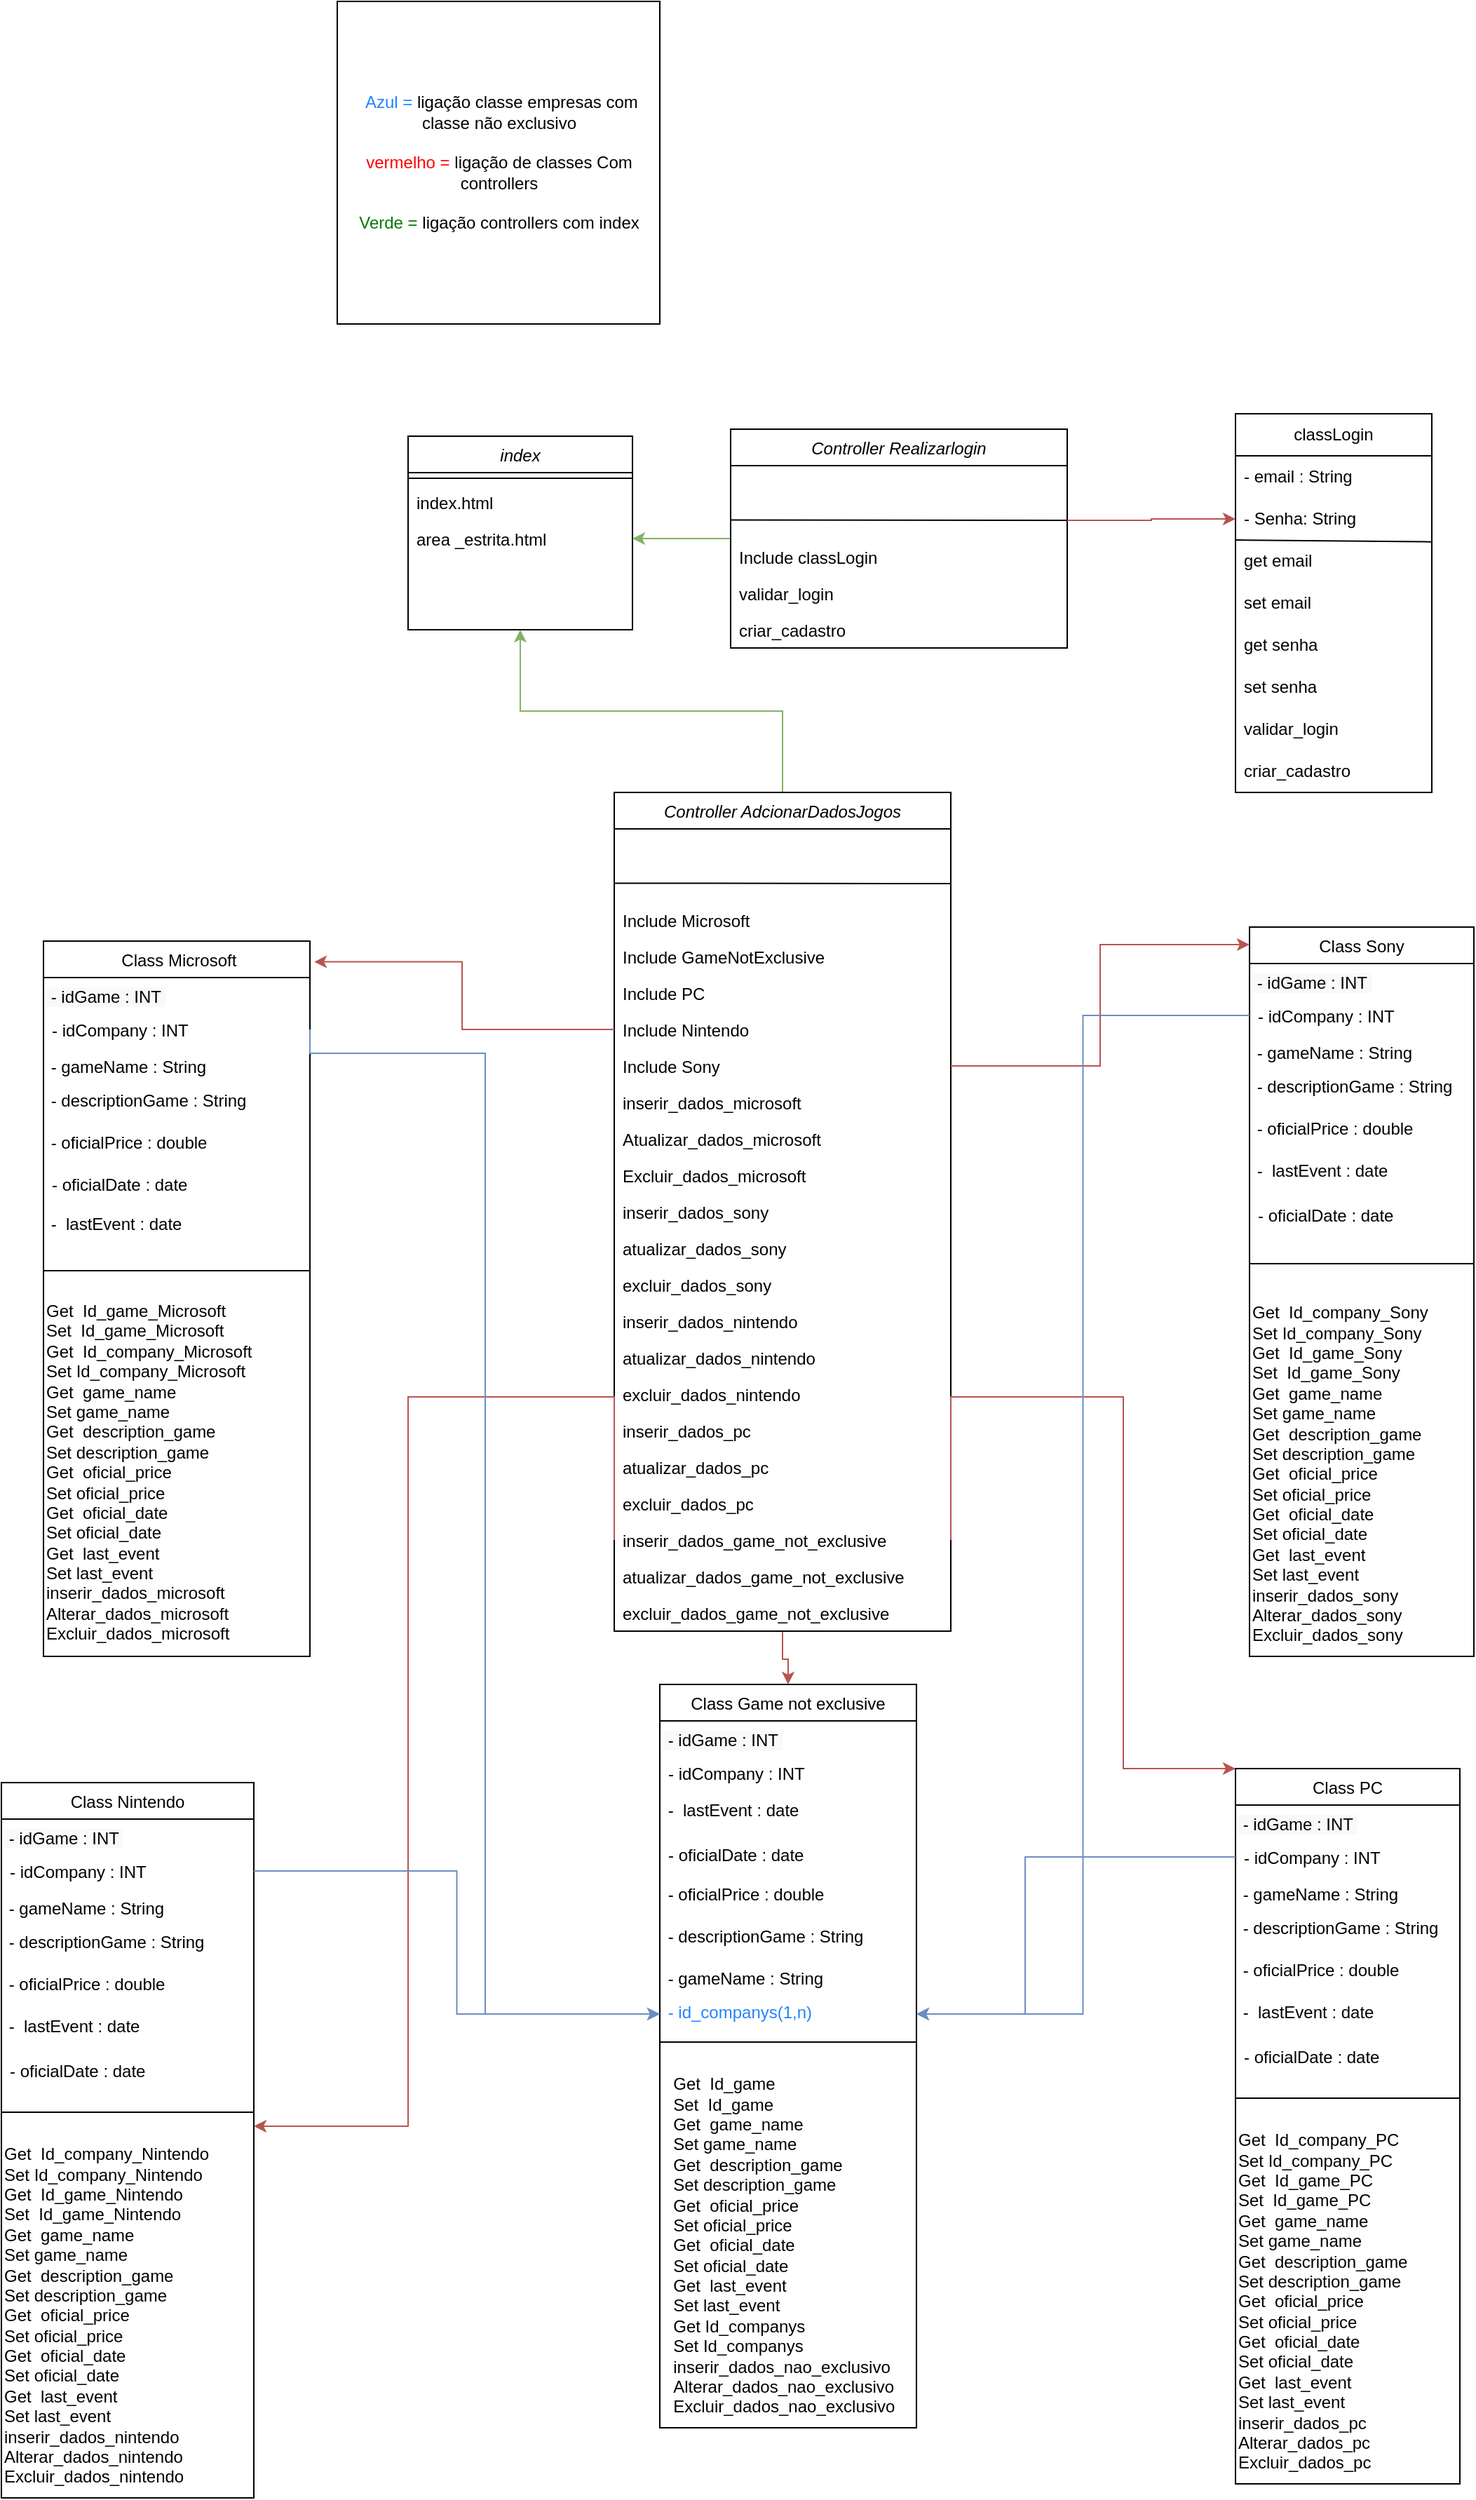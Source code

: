 <mxfile version="21.0.1" type="device"><diagram id="C5RBs43oDa-KdzZeNtuy" name="Page-1"><mxGraphModel dx="1434" dy="1966" grid="1" gridSize="10" guides="1" tooltips="1" connect="1" arrows="1" fold="1" page="1" pageScale="1" pageWidth="827" pageHeight="1169" math="0" shadow="0"><root><mxCell id="WIyWlLk6GJQsqaUBKTNV-0"/><mxCell id="WIyWlLk6GJQsqaUBKTNV-1" parent="WIyWlLk6GJQsqaUBKTNV-0"/><mxCell id="zkfFHV4jXpPFQw0GAbJ--0" value="index" style="swimlane;fontStyle=2;align=center;verticalAlign=top;childLayout=stackLayout;horizontal=1;startSize=26;horizontalStack=0;resizeParent=1;resizeLast=0;collapsible=1;marginBottom=0;rounded=0;shadow=0;strokeWidth=1;" parent="WIyWlLk6GJQsqaUBKTNV-1" vertex="1"><mxGeometry x="680" y="-800" width="160" height="138" as="geometry"><mxRectangle x="860" y="-858" width="160" height="26" as="alternateBounds"/></mxGeometry></mxCell><mxCell id="zkfFHV4jXpPFQw0GAbJ--4" value="" style="line;html=1;strokeWidth=1;align=left;verticalAlign=middle;spacingTop=-1;spacingLeft=3;spacingRight=3;rotatable=0;labelPosition=right;points=[];portConstraint=eastwest;" parent="zkfFHV4jXpPFQw0GAbJ--0" vertex="1"><mxGeometry y="26" width="160" height="8" as="geometry"/></mxCell><mxCell id="zkfFHV4jXpPFQw0GAbJ--5" value="index.html" style="text;align=left;verticalAlign=top;spacingLeft=4;spacingRight=4;overflow=hidden;rotatable=0;points=[[0,0.5],[1,0.5]];portConstraint=eastwest;" parent="zkfFHV4jXpPFQw0GAbJ--0" vertex="1"><mxGeometry y="34" width="160" height="26" as="geometry"/></mxCell><mxCell id="YyFuCEUgJkDw3uB3olMP-6" value="area _estrita.html" style="text;align=left;verticalAlign=top;spacingLeft=4;spacingRight=4;overflow=hidden;rotatable=0;points=[[0,0.5],[1,0.5]];portConstraint=eastwest;" parent="zkfFHV4jXpPFQw0GAbJ--0" vertex="1"><mxGeometry y="60" width="160" height="26" as="geometry"/></mxCell><mxCell id="zkfFHV4jXpPFQw0GAbJ--6" value=" Class Microsoft&#10;" style="swimlane;fontStyle=0;align=center;verticalAlign=top;childLayout=stackLayout;horizontal=1;startSize=26;horizontalStack=0;resizeParent=1;resizeLast=0;collapsible=1;marginBottom=0;rounded=0;shadow=0;strokeWidth=1;" parent="WIyWlLk6GJQsqaUBKTNV-1" vertex="1"><mxGeometry x="420" y="-440" width="190" height="510" as="geometry"><mxRectangle x="40" y="360" width="160" height="26" as="alternateBounds"/></mxGeometry></mxCell><mxCell id="mYd6lBIoJjma-zOiciX0-0" value="&lt;span style=&quot;background-color: rgb(248, 249, 250);&quot;&gt;&amp;nbsp;- idGame : INT&amp;nbsp;&lt;/span&gt;" style="text;whiteSpace=wrap;html=1;fontColor=#000000;" parent="zkfFHV4jXpPFQw0GAbJ--6" vertex="1"><mxGeometry y="26" width="190" height="24" as="geometry"/></mxCell><mxCell id="zkfFHV4jXpPFQw0GAbJ--7" value="- idCompany : INT" style="text;align=left;verticalAlign=top;spacingLeft=4;spacingRight=4;overflow=hidden;rotatable=0;points=[[0,0.5],[1,0.5]];portConstraint=eastwest;fontColor=#000000;" parent="zkfFHV4jXpPFQw0GAbJ--6" vertex="1"><mxGeometry y="50" width="190" height="26" as="geometry"/></mxCell><mxCell id="mYd6lBIoJjma-zOiciX0-1" value="&amp;nbsp;- gameName : String" style="text;whiteSpace=wrap;html=1;fontColor=#000000;" parent="zkfFHV4jXpPFQw0GAbJ--6" vertex="1"><mxGeometry y="76" width="190" height="24" as="geometry"/></mxCell><mxCell id="mYd6lBIoJjma-zOiciX0-2" value="&amp;nbsp;- descriptionGame : String" style="text;whiteSpace=wrap;html=1;fontColor=#000000;" parent="zkfFHV4jXpPFQw0GAbJ--6" vertex="1"><mxGeometry y="100" width="190" height="30" as="geometry"/></mxCell><mxCell id="mYd6lBIoJjma-zOiciX0-3" value="&amp;nbsp;- oficialPrice : double" style="text;whiteSpace=wrap;html=1;fontColor=#000000;" parent="zkfFHV4jXpPFQw0GAbJ--6" vertex="1"><mxGeometry y="130" width="190" height="30" as="geometry"/></mxCell><mxCell id="qZKDS2YTZpVm7oDBLpfX-6" value="- oficialDate : date" style="text;align=left;verticalAlign=top;spacingLeft=4;spacingRight=4;overflow=hidden;rotatable=0;points=[[0,0.5],[1,0.5]];portConstraint=eastwest;rounded=0;shadow=0;html=0;" parent="zkfFHV4jXpPFQw0GAbJ--6" vertex="1"><mxGeometry y="160" width="190" height="28" as="geometry"/></mxCell><mxCell id="qZKDS2YTZpVm7oDBLpfX-7" value="&amp;nbsp;-&amp;nbsp; lastEvent : date" style="text;whiteSpace=wrap;html=1;fontColor=#000000;" parent="zkfFHV4jXpPFQw0GAbJ--6" vertex="1"><mxGeometry y="188" width="190" height="32" as="geometry"/></mxCell><mxCell id="zkfFHV4jXpPFQw0GAbJ--9" value="&lt;br&gt;&lt;br&gt;" style="line;html=1;strokeWidth=1;align=left;verticalAlign=middle;spacingTop=-1;spacingLeft=3;spacingRight=3;rotatable=0;labelPosition=right;points=[];portConstraint=eastwest;" parent="zkfFHV4jXpPFQw0GAbJ--6" vertex="1"><mxGeometry y="220" width="190" height="30" as="geometry"/></mxCell><mxCell id="qZKDS2YTZpVm7oDBLpfX-44" value="Get&amp;nbsp; Id_game_Microsoft&amp;nbsp;&lt;br style=&quot;border-color: var(--border-color);&quot;&gt;Set&amp;nbsp; Id_game_Microsoft&lt;br&gt;Get&amp;nbsp; Id_company_Microsoft&amp;nbsp;&lt;br&gt;Set Id_company_Microsoft&lt;br&gt;Get&amp;nbsp; game_name&amp;nbsp;&lt;br&gt;Set game_name&lt;br&gt;Get&amp;nbsp; description_game&amp;nbsp;&lt;br&gt;Set description_game&lt;br&gt;Get&amp;nbsp; oficial_price&lt;br&gt;Set oficial_price&lt;br&gt;Get&amp;nbsp; oficial_date&lt;br&gt;Set oficial_date&lt;br&gt;Get&amp;nbsp; last_event&amp;nbsp;&lt;br&gt;Set last_event&amp;nbsp;&lt;br&gt;inserir_dados_microsoft&lt;br&gt;Alterar_dados_microsoft&amp;nbsp;&lt;br&gt;Excluir_dados_microsoft&amp;nbsp;&amp;nbsp;&lt;br&gt;&amp;nbsp;" style="text;whiteSpace=wrap;html=1;fontColor=#000000;" parent="zkfFHV4jXpPFQw0GAbJ--6" vertex="1"><mxGeometry y="250" width="190" height="260" as="geometry"/></mxCell><mxCell id="mYd6lBIoJjma-zOiciX0-5" value="Class Sony" style="swimlane;fontStyle=0;align=center;verticalAlign=top;childLayout=stackLayout;horizontal=1;startSize=26;horizontalStack=0;resizeParent=1;resizeLast=0;collapsible=1;marginBottom=0;rounded=0;shadow=0;strokeWidth=1;whiteSpace=wrap;" parent="WIyWlLk6GJQsqaUBKTNV-1" vertex="1"><mxGeometry x="1280" y="-450" width="160" height="520" as="geometry"><mxRectangle x="40" y="360" width="160" height="26" as="alternateBounds"/></mxGeometry></mxCell><mxCell id="YyFuCEUgJkDw3uB3olMP-69" value="&lt;span style=&quot;background-color: rgb(248, 249, 250);&quot;&gt;&amp;nbsp;- idGame : INT&amp;nbsp;&lt;/span&gt;" style="text;whiteSpace=wrap;html=1;fontColor=#000000;" parent="mYd6lBIoJjma-zOiciX0-5" vertex="1"><mxGeometry y="26" width="160" height="24" as="geometry"/></mxCell><mxCell id="YyFuCEUgJkDw3uB3olMP-70" value="- idCompany : INT" style="text;align=left;verticalAlign=top;spacingLeft=4;spacingRight=4;overflow=hidden;rotatable=0;points=[[0,0.5],[1,0.5]];portConstraint=eastwest;fontColor=#000000;" parent="mYd6lBIoJjma-zOiciX0-5" vertex="1"><mxGeometry y="50" width="160" height="26" as="geometry"/></mxCell><mxCell id="YyFuCEUgJkDw3uB3olMP-71" value="&amp;nbsp;- gameName : String" style="text;whiteSpace=wrap;html=1;fontColor=#000000;" parent="mYd6lBIoJjma-zOiciX0-5" vertex="1"><mxGeometry y="76" width="160" height="24" as="geometry"/></mxCell><mxCell id="YyFuCEUgJkDw3uB3olMP-72" value="&amp;nbsp;- descriptionGame : String" style="text;whiteSpace=wrap;html=1;fontColor=#000000;" parent="mYd6lBIoJjma-zOiciX0-5" vertex="1"><mxGeometry y="100" width="160" height="30" as="geometry"/></mxCell><mxCell id="YyFuCEUgJkDw3uB3olMP-73" value="&amp;nbsp;- oficialPrice : double" style="text;whiteSpace=wrap;html=1;fontColor=#000000;" parent="mYd6lBIoJjma-zOiciX0-5" vertex="1"><mxGeometry y="130" width="160" height="30" as="geometry"/></mxCell><mxCell id="YyFuCEUgJkDw3uB3olMP-75" value="&amp;nbsp;-&amp;nbsp; lastEvent : date" style="text;whiteSpace=wrap;html=1;fontColor=#000000;" parent="mYd6lBIoJjma-zOiciX0-5" vertex="1"><mxGeometry y="160" width="160" height="32" as="geometry"/></mxCell><mxCell id="YyFuCEUgJkDw3uB3olMP-74" value="- oficialDate : date" style="text;align=left;verticalAlign=top;spacingLeft=4;spacingRight=4;overflow=hidden;rotatable=0;points=[[0,0.5],[1,0.5]];portConstraint=eastwest;rounded=0;shadow=0;html=0;" parent="mYd6lBIoJjma-zOiciX0-5" vertex="1"><mxGeometry y="192" width="160" height="28" as="geometry"/></mxCell><mxCell id="mYd6lBIoJjma-zOiciX0-13" value="" style="line;html=1;strokeWidth=1;align=left;verticalAlign=middle;spacingTop=-1;spacingLeft=3;spacingRight=3;rotatable=0;labelPosition=right;points=[];portConstraint=eastwest;" parent="mYd6lBIoJjma-zOiciX0-5" vertex="1"><mxGeometry y="220" width="160" height="40" as="geometry"/></mxCell><mxCell id="qZKDS2YTZpVm7oDBLpfX-45" value="&lt;span style=&quot;color: rgb(0, 0, 0);&quot;&gt;Get&amp;nbsp; Id_company_Sony&amp;nbsp;&lt;/span&gt;&lt;br style=&quot;color: rgb(0, 0, 0);&quot;&gt;&lt;span style=&quot;color: rgb(0, 0, 0);&quot;&gt;Set Id_company_Sony&lt;/span&gt;&lt;br style=&quot;color: rgb(0, 0, 0);&quot;&gt;&lt;span style=&quot;color: rgb(0, 0, 0);&quot;&gt;Get&amp;nbsp; Id_game_Sony&amp;nbsp;&lt;/span&gt;&lt;br style=&quot;color: rgb(0, 0, 0);&quot;&gt;&lt;span style=&quot;color: rgb(0, 0, 0);&quot;&gt;Set&amp;nbsp; Id_game_Sony&lt;/span&gt;&lt;br style=&quot;color: rgb(0, 0, 0);&quot;&gt;&lt;span style=&quot;color: rgb(0, 0, 0);&quot;&gt;Get&amp;nbsp; game_name&amp;nbsp;&lt;/span&gt;&lt;br style=&quot;color: rgb(0, 0, 0);&quot;&gt;&lt;span style=&quot;color: rgb(0, 0, 0);&quot;&gt;Set game_name&lt;/span&gt;&lt;br style=&quot;color: rgb(0, 0, 0);&quot;&gt;&lt;span style=&quot;color: rgb(0, 0, 0);&quot;&gt;Get&amp;nbsp; description_game&amp;nbsp;&lt;/span&gt;&lt;br style=&quot;color: rgb(0, 0, 0);&quot;&gt;&lt;span style=&quot;color: rgb(0, 0, 0);&quot;&gt;Set description_game&lt;/span&gt;&lt;br style=&quot;color: rgb(0, 0, 0);&quot;&gt;&lt;span style=&quot;color: rgb(0, 0, 0);&quot;&gt;Get&amp;nbsp; oficial_price&lt;/span&gt;&lt;br style=&quot;color: rgb(0, 0, 0);&quot;&gt;&lt;span style=&quot;color: rgb(0, 0, 0);&quot;&gt;Set oficial_price&lt;/span&gt;&lt;br style=&quot;color: rgb(0, 0, 0);&quot;&gt;&lt;span style=&quot;color: rgb(0, 0, 0);&quot;&gt;Get&amp;nbsp; oficial_date&lt;/span&gt;&lt;br style=&quot;color: rgb(0, 0, 0);&quot;&gt;&lt;span style=&quot;color: rgb(0, 0, 0);&quot;&gt;Set oficial_date&lt;/span&gt;&lt;br style=&quot;color: rgb(0, 0, 0);&quot;&gt;&lt;span style=&quot;color: rgb(0, 0, 0);&quot;&gt;Get&amp;nbsp; last_event&amp;nbsp;&lt;/span&gt;&lt;br style=&quot;color: rgb(0, 0, 0);&quot;&gt;&lt;span style=&quot;color: rgb(0, 0, 0);&quot;&gt;Set last_event&amp;nbsp;&lt;/span&gt;&amp;nbsp;&lt;br&gt;&lt;span style=&quot;color: rgb(0, 0, 0);&quot;&gt;inserir_dados_sony&lt;br&gt;&lt;/span&gt;&lt;font color=&quot;#000000&quot;&gt;Alterar_dados_sony&lt;br style=&quot;border-color: var(--border-color);&quot;&gt;&lt;/font&gt;&lt;span style=&quot;color: rgb(0, 0, 0);&quot;&gt;Excluir_dados_sony&amp;nbsp;&amp;nbsp;&lt;/span&gt;&lt;span style=&quot;color: rgb(0, 0, 0);&quot;&gt;&lt;br&gt;&lt;/span&gt;" style="text;html=1;align=left;verticalAlign=middle;resizable=0;points=[];autosize=1;strokeColor=none;fillColor=none;fontSize=12;fontColor=#007800;" parent="mYd6lBIoJjma-zOiciX0-5" vertex="1"><mxGeometry y="260" width="160" height="260" as="geometry"/></mxCell><mxCell id="mYd6lBIoJjma-zOiciX0-14" value="Class PC&#10;" style="swimlane;fontStyle=0;align=center;verticalAlign=top;childLayout=stackLayout;horizontal=1;startSize=26;horizontalStack=0;resizeParent=1;resizeLast=0;collapsible=1;marginBottom=0;rounded=0;shadow=0;strokeWidth=1;" parent="WIyWlLk6GJQsqaUBKTNV-1" vertex="1"><mxGeometry x="1270" y="150" width="160" height="510" as="geometry"><mxRectangle x="40" y="360" width="160" height="26" as="alternateBounds"/></mxGeometry></mxCell><mxCell id="Riz4VqSWYyMeKuzfUu8n-0" value="&lt;span style=&quot;background-color: rgb(248, 249, 250);&quot;&gt;&amp;nbsp;- idGame : INT&amp;nbsp;&lt;/span&gt;" style="text;whiteSpace=wrap;html=1;fontColor=#000000;" parent="mYd6lBIoJjma-zOiciX0-14" vertex="1"><mxGeometry y="26" width="160" height="24" as="geometry"/></mxCell><mxCell id="Riz4VqSWYyMeKuzfUu8n-1" value="- idCompany : INT" style="text;align=left;verticalAlign=top;spacingLeft=4;spacingRight=4;overflow=hidden;rotatable=0;points=[[0,0.5],[1,0.5]];portConstraint=eastwest;fontColor=#000000;" parent="mYd6lBIoJjma-zOiciX0-14" vertex="1"><mxGeometry y="50" width="160" height="26" as="geometry"/></mxCell><mxCell id="Riz4VqSWYyMeKuzfUu8n-2" value="&amp;nbsp;- gameName : String" style="text;whiteSpace=wrap;html=1;fontColor=#000000;" parent="mYd6lBIoJjma-zOiciX0-14" vertex="1"><mxGeometry y="76" width="160" height="24" as="geometry"/></mxCell><mxCell id="Riz4VqSWYyMeKuzfUu8n-3" value="&amp;nbsp;- descriptionGame : String" style="text;whiteSpace=wrap;html=1;fontColor=#000000;" parent="mYd6lBIoJjma-zOiciX0-14" vertex="1"><mxGeometry y="100" width="160" height="30" as="geometry"/></mxCell><mxCell id="Riz4VqSWYyMeKuzfUu8n-4" value="&amp;nbsp;- oficialPrice : double" style="text;whiteSpace=wrap;html=1;fontColor=#000000;" parent="mYd6lBIoJjma-zOiciX0-14" vertex="1"><mxGeometry y="130" width="160" height="30" as="geometry"/></mxCell><mxCell id="Riz4VqSWYyMeKuzfUu8n-6" value="&amp;nbsp;-&amp;nbsp; lastEvent : date" style="text;whiteSpace=wrap;html=1;fontColor=#000000;" parent="mYd6lBIoJjma-zOiciX0-14" vertex="1"><mxGeometry y="160" width="160" height="32" as="geometry"/></mxCell><mxCell id="Riz4VqSWYyMeKuzfUu8n-5" value="- oficialDate : date" style="text;align=left;verticalAlign=top;spacingLeft=4;spacingRight=4;overflow=hidden;rotatable=0;points=[[0,0.5],[1,0.5]];portConstraint=eastwest;rounded=0;shadow=0;html=0;" parent="mYd6lBIoJjma-zOiciX0-14" vertex="1"><mxGeometry y="192" width="160" height="28" as="geometry"/></mxCell><mxCell id="mYd6lBIoJjma-zOiciX0-22" value="" style="line;html=1;strokeWidth=1;align=left;verticalAlign=middle;spacingTop=-1;spacingLeft=3;spacingRight=3;rotatable=0;labelPosition=right;points=[];portConstraint=eastwest;" parent="mYd6lBIoJjma-zOiciX0-14" vertex="1"><mxGeometry y="220" width="160" height="30" as="geometry"/></mxCell><mxCell id="qZKDS2YTZpVm7oDBLpfX-49" value="&lt;span style=&quot;color: rgb(0, 0, 0);&quot;&gt;Get&amp;nbsp; Id_company_PC&amp;nbsp;&lt;/span&gt;&lt;br style=&quot;color: rgb(0, 0, 0);&quot;&gt;&lt;span style=&quot;color: rgb(0, 0, 0);&quot;&gt;Set Id_company_PC&lt;/span&gt;&lt;br style=&quot;color: rgb(0, 0, 0);&quot;&gt;&lt;span style=&quot;color: rgb(0, 0, 0);&quot;&gt;Get&amp;nbsp; Id_game_PC&amp;nbsp;&lt;/span&gt;&lt;br style=&quot;color: rgb(0, 0, 0);&quot;&gt;&lt;span style=&quot;color: rgb(0, 0, 0);&quot;&gt;Set&amp;nbsp; Id_game_PC&lt;/span&gt;&lt;br style=&quot;color: rgb(0, 0, 0);&quot;&gt;&lt;span style=&quot;color: rgb(0, 0, 0);&quot;&gt;Get&amp;nbsp; game_name&amp;nbsp;&lt;/span&gt;&lt;br style=&quot;color: rgb(0, 0, 0);&quot;&gt;&lt;span style=&quot;color: rgb(0, 0, 0);&quot;&gt;Set game_name&lt;/span&gt;&lt;br style=&quot;color: rgb(0, 0, 0);&quot;&gt;&lt;span style=&quot;color: rgb(0, 0, 0);&quot;&gt;Get&amp;nbsp; description_game&amp;nbsp;&lt;/span&gt;&lt;br style=&quot;color: rgb(0, 0, 0);&quot;&gt;&lt;span style=&quot;color: rgb(0, 0, 0);&quot;&gt;Set description_game&lt;/span&gt;&lt;br style=&quot;color: rgb(0, 0, 0);&quot;&gt;&lt;span style=&quot;color: rgb(0, 0, 0);&quot;&gt;Get&amp;nbsp; oficial_price&lt;/span&gt;&lt;br style=&quot;color: rgb(0, 0, 0);&quot;&gt;&lt;span style=&quot;color: rgb(0, 0, 0);&quot;&gt;Set oficial_price&lt;/span&gt;&lt;br style=&quot;color: rgb(0, 0, 0);&quot;&gt;&lt;span style=&quot;color: rgb(0, 0, 0);&quot;&gt;Get&amp;nbsp; oficial_date&lt;/span&gt;&lt;br style=&quot;color: rgb(0, 0, 0);&quot;&gt;&lt;span style=&quot;color: rgb(0, 0, 0);&quot;&gt;Set oficial_date&lt;/span&gt;&lt;br style=&quot;color: rgb(0, 0, 0);&quot;&gt;&lt;span style=&quot;color: rgb(0, 0, 0);&quot;&gt;Get&amp;nbsp; last_event&amp;nbsp;&lt;/span&gt;&lt;br style=&quot;color: rgb(0, 0, 0);&quot;&gt;&lt;span style=&quot;color: rgb(0, 0, 0);&quot;&gt;Set last_event&amp;nbsp;&lt;/span&gt;&amp;nbsp;&lt;br&gt;&lt;font color=&quot;#000000&quot;&gt;inserir_dados_pc&lt;/font&gt;&lt;br&gt;&lt;span style=&quot;color: rgb(0, 0, 0);&quot;&gt;Alterar_dados_pc&lt;/span&gt;&lt;br style=&quot;border-color: var(--border-color); color: rgb(0, 0, 0);&quot;&gt;&lt;span style=&quot;color: rgb(0, 0, 0);&quot;&gt;Excluir_dados_pc&amp;nbsp;&amp;nbsp;&lt;/span&gt;&lt;span style=&quot;color: rgb(0, 0, 0);&quot;&gt;&lt;br&gt;&lt;/span&gt;" style="text;html=1;align=left;verticalAlign=middle;resizable=0;points=[];autosize=1;strokeColor=none;fillColor=none;fontSize=12;fontColor=#007800;" parent="mYd6lBIoJjma-zOiciX0-14" vertex="1"><mxGeometry y="250" width="160" height="260" as="geometry"/></mxCell><mxCell id="qZKDS2YTZpVm7oDBLpfX-10" value="Class Game not exclusive" style="swimlane;fontStyle=0;align=center;verticalAlign=top;childLayout=stackLayout;horizontal=1;startSize=26;horizontalStack=0;resizeParent=1;resizeLast=0;collapsible=1;marginBottom=0;rounded=0;shadow=0;strokeWidth=1;" parent="WIyWlLk6GJQsqaUBKTNV-1" vertex="1"><mxGeometry x="859.5" y="90" width="183" height="530" as="geometry"><mxRectangle x="730" y="-80" width="160" height="26" as="alternateBounds"/></mxGeometry></mxCell><mxCell id="Riz4VqSWYyMeKuzfUu8n-14" value="&lt;span style=&quot;background-color: rgb(248, 249, 250);&quot;&gt;&amp;nbsp;- idGame : INT&amp;nbsp;&lt;/span&gt;" style="text;whiteSpace=wrap;html=1;fontColor=#000000;" parent="qZKDS2YTZpVm7oDBLpfX-10" vertex="1"><mxGeometry y="26" width="183" height="24" as="geometry"/></mxCell><mxCell id="Riz4VqSWYyMeKuzfUu8n-15" value="- idCompany : INT" style="text;align=left;verticalAlign=top;spacingLeft=4;spacingRight=4;overflow=hidden;rotatable=0;points=[[0,0.5],[1,0.5]];portConstraint=eastwest;fontColor=#000000;" parent="qZKDS2YTZpVm7oDBLpfX-10" vertex="1"><mxGeometry y="50" width="183" height="26" as="geometry"/></mxCell><mxCell id="Riz4VqSWYyMeKuzfUu8n-20" value="&amp;nbsp;-&amp;nbsp; lastEvent : date" style="text;whiteSpace=wrap;html=1;fontColor=#000000;" parent="qZKDS2YTZpVm7oDBLpfX-10" vertex="1"><mxGeometry y="76" width="183" height="32" as="geometry"/></mxCell><mxCell id="Riz4VqSWYyMeKuzfUu8n-19" value="- oficialDate : date" style="text;align=left;verticalAlign=top;spacingLeft=4;spacingRight=4;overflow=hidden;rotatable=0;points=[[0,0.5],[1,0.5]];portConstraint=eastwest;rounded=0;shadow=0;html=0;" parent="qZKDS2YTZpVm7oDBLpfX-10" vertex="1"><mxGeometry y="108" width="183" height="28" as="geometry"/></mxCell><mxCell id="Riz4VqSWYyMeKuzfUu8n-18" value="&amp;nbsp;- oficialPrice : double" style="text;whiteSpace=wrap;html=1;fontColor=#000000;" parent="qZKDS2YTZpVm7oDBLpfX-10" vertex="1"><mxGeometry y="136" width="183" height="30" as="geometry"/></mxCell><mxCell id="Riz4VqSWYyMeKuzfUu8n-17" value="&amp;nbsp;- descriptionGame : String" style="text;whiteSpace=wrap;html=1;fontColor=#000000;" parent="qZKDS2YTZpVm7oDBLpfX-10" vertex="1"><mxGeometry y="166" width="183" height="30" as="geometry"/></mxCell><mxCell id="Riz4VqSWYyMeKuzfUu8n-16" value="&amp;nbsp;- gameName : String" style="text;whiteSpace=wrap;html=1;fontColor=#000000;" parent="qZKDS2YTZpVm7oDBLpfX-10" vertex="1"><mxGeometry y="196" width="183" height="24" as="geometry"/></mxCell><mxCell id="qZKDS2YTZpVm7oDBLpfX-40" value="&lt;font color=&quot;#2483ff&quot;&gt;&amp;nbsp;- id_companys(1,n)&lt;/font&gt;" style="text;whiteSpace=wrap;html=1;fontColor=#000000;" parent="qZKDS2YTZpVm7oDBLpfX-10" vertex="1"><mxGeometry y="220" width="183" height="20" as="geometry"/></mxCell><mxCell id="qZKDS2YTZpVm7oDBLpfX-18" value="" style="line;html=1;strokeWidth=1;align=left;verticalAlign=middle;spacingTop=-1;spacingLeft=3;spacingRight=3;rotatable=0;labelPosition=right;points=[];portConstraint=eastwest;" parent="qZKDS2YTZpVm7oDBLpfX-10" vertex="1"><mxGeometry y="240" width="183" height="30" as="geometry"/></mxCell><mxCell id="qZKDS2YTZpVm7oDBLpfX-50" value="&lt;div style=&quot;text-align: left;&quot;&gt;&lt;span style=&quot;color: rgb(0, 0, 0); background-color: initial;&quot;&gt;Get&amp;nbsp; Id_game&amp;nbsp;&lt;/span&gt;&lt;/div&gt;&lt;span style=&quot;color: rgb(0, 0, 0);&quot;&gt;&lt;div style=&quot;text-align: left;&quot;&gt;&lt;span style=&quot;background-color: initial;&quot;&gt;Set&amp;nbsp; Id_game&lt;/span&gt;&lt;/div&gt;&lt;/span&gt;&lt;div style=&quot;text-align: left;&quot;&gt;&lt;span style=&quot;color: rgb(0, 0, 0); background-color: initial;&quot;&gt;Get&amp;nbsp; game_name&amp;nbsp;&lt;/span&gt;&lt;/div&gt;&lt;span style=&quot;color: rgb(0, 0, 0);&quot;&gt;&lt;div style=&quot;text-align: left;&quot;&gt;&lt;span style=&quot;background-color: initial;&quot;&gt;Set game_name&lt;/span&gt;&lt;/div&gt;&lt;/span&gt;&lt;span style=&quot;color: rgb(0, 0, 0);&quot;&gt;&lt;div style=&quot;text-align: left;&quot;&gt;&lt;span style=&quot;background-color: initial;&quot;&gt;Get&amp;nbsp; description_game&amp;nbsp;&lt;/span&gt;&lt;/div&gt;&lt;/span&gt;&lt;span style=&quot;color: rgb(0, 0, 0);&quot;&gt;&lt;div style=&quot;text-align: left;&quot;&gt;&lt;span style=&quot;background-color: initial;&quot;&gt;Set description_game&lt;/span&gt;&lt;/div&gt;&lt;/span&gt;&lt;span style=&quot;color: rgb(0, 0, 0);&quot;&gt;&lt;div style=&quot;text-align: left;&quot;&gt;&lt;span style=&quot;background-color: initial;&quot;&gt;Get&amp;nbsp; oficial_price&lt;/span&gt;&lt;/div&gt;&lt;/span&gt;&lt;span style=&quot;color: rgb(0, 0, 0);&quot;&gt;&lt;div style=&quot;text-align: left;&quot;&gt;&lt;span style=&quot;background-color: initial;&quot;&gt;Set oficial_price&lt;/span&gt;&lt;/div&gt;&lt;/span&gt;&lt;span style=&quot;color: rgb(0, 0, 0);&quot;&gt;&lt;div style=&quot;text-align: left;&quot;&gt;&lt;span style=&quot;background-color: initial;&quot;&gt;Get&amp;nbsp; oficial_date&lt;/span&gt;&lt;/div&gt;&lt;/span&gt;&lt;span style=&quot;color: rgb(0, 0, 0);&quot;&gt;&lt;div style=&quot;text-align: left;&quot;&gt;&lt;span style=&quot;background-color: initial;&quot;&gt;Set oficial_date&lt;/span&gt;&lt;/div&gt;&lt;/span&gt;&lt;span style=&quot;color: rgb(0, 0, 0);&quot;&gt;&lt;div style=&quot;text-align: left;&quot;&gt;&lt;span style=&quot;background-color: initial;&quot;&gt;Get&amp;nbsp; last_event&amp;nbsp;&lt;/span&gt;&lt;/div&gt;&lt;/span&gt;&lt;span style=&quot;color: rgb(0, 0, 0);&quot;&gt;&lt;div style=&quot;text-align: left;&quot;&gt;&lt;span style=&quot;background-color: initial;&quot;&gt;Set last_event&amp;nbsp;&lt;/span&gt;&lt;span style=&quot;background-color: initial;&quot;&gt;&amp;nbsp;&lt;/span&gt;&lt;/div&gt;&lt;/span&gt;&lt;span style=&quot;color: rgb(0, 0, 0);&quot;&gt;&lt;div style=&quot;text-align: left;&quot;&gt;&lt;span style=&quot;background-color: initial;&quot;&gt;Get Id_companys&lt;/span&gt;&lt;/div&gt;&lt;/span&gt;&lt;span style=&quot;color: rgb(0, 0, 0);&quot;&gt;&lt;div style=&quot;text-align: left;&quot;&gt;&lt;span style=&quot;background-color: initial;&quot;&gt;Set Id_companys&lt;/span&gt;&lt;/div&gt;&lt;div style=&quot;text-align: left;&quot;&gt;&lt;span style=&quot;background-color: initial;&quot;&gt;inserir_dados_nao_exclusivo&lt;/span&gt;&lt;/div&gt;&lt;div style=&quot;text-align: left;&quot;&gt;Alterar_dados_nao_exclusivo&lt;br style=&quot;border-color: var(--border-color);&quot;&gt;&lt;span style=&quot;&quot;&gt;Excluir_dados_nao_exclusivo&amp;nbsp;&amp;nbsp;&lt;/span&gt;&lt;span style=&quot;background-color: initial;&quot;&gt;&lt;br&gt;&lt;/span&gt;&lt;/div&gt;&lt;/span&gt;" style="text;html=1;align=center;verticalAlign=middle;resizable=0;points=[];autosize=1;strokeColor=none;fillColor=none;fontSize=12;fontColor=#007800;" parent="qZKDS2YTZpVm7oDBLpfX-10" vertex="1"><mxGeometry y="270" width="183" height="260" as="geometry"/></mxCell><mxCell id="qZKDS2YTZpVm7oDBLpfX-23" value="Class Nintendo" style="swimlane;fontStyle=0;align=center;verticalAlign=top;childLayout=stackLayout;horizontal=1;startSize=26;horizontalStack=0;resizeParent=1;resizeLast=0;collapsible=1;marginBottom=0;rounded=0;shadow=0;strokeWidth=1;" parent="WIyWlLk6GJQsqaUBKTNV-1" vertex="1"><mxGeometry x="390" y="160" width="180" height="510" as="geometry"><mxRectangle x="40" y="360" width="160" height="26" as="alternateBounds"/></mxGeometry></mxCell><mxCell id="Riz4VqSWYyMeKuzfUu8n-7" value="&lt;span style=&quot;background-color: rgb(248, 249, 250);&quot;&gt;&amp;nbsp;- idGame : INT&amp;nbsp;&lt;/span&gt;" style="text;whiteSpace=wrap;html=1;fontColor=#000000;" parent="qZKDS2YTZpVm7oDBLpfX-23" vertex="1"><mxGeometry y="26" width="180" height="24" as="geometry"/></mxCell><mxCell id="Riz4VqSWYyMeKuzfUu8n-8" value="- idCompany : INT" style="text;align=left;verticalAlign=top;spacingLeft=4;spacingRight=4;overflow=hidden;rotatable=0;points=[[0,0.5],[1,0.5]];portConstraint=eastwest;fontColor=#000000;" parent="qZKDS2YTZpVm7oDBLpfX-23" vertex="1"><mxGeometry y="50" width="180" height="26" as="geometry"/></mxCell><mxCell id="Riz4VqSWYyMeKuzfUu8n-9" value="&amp;nbsp;- gameName : String" style="text;whiteSpace=wrap;html=1;fontColor=#000000;" parent="qZKDS2YTZpVm7oDBLpfX-23" vertex="1"><mxGeometry y="76" width="180" height="24" as="geometry"/></mxCell><mxCell id="Riz4VqSWYyMeKuzfUu8n-10" value="&amp;nbsp;- descriptionGame : String" style="text;whiteSpace=wrap;html=1;fontColor=#000000;" parent="qZKDS2YTZpVm7oDBLpfX-23" vertex="1"><mxGeometry y="100" width="180" height="30" as="geometry"/></mxCell><mxCell id="Riz4VqSWYyMeKuzfUu8n-11" value="&amp;nbsp;- oficialPrice : double" style="text;whiteSpace=wrap;html=1;fontColor=#000000;" parent="qZKDS2YTZpVm7oDBLpfX-23" vertex="1"><mxGeometry y="130" width="180" height="30" as="geometry"/></mxCell><mxCell id="Riz4VqSWYyMeKuzfUu8n-13" value="&amp;nbsp;-&amp;nbsp; lastEvent : date" style="text;whiteSpace=wrap;html=1;fontColor=#000000;" parent="qZKDS2YTZpVm7oDBLpfX-23" vertex="1"><mxGeometry y="160" width="180" height="32" as="geometry"/></mxCell><mxCell id="Riz4VqSWYyMeKuzfUu8n-12" value="- oficialDate : date" style="text;align=left;verticalAlign=top;spacingLeft=4;spacingRight=4;overflow=hidden;rotatable=0;points=[[0,0.5],[1,0.5]];portConstraint=eastwest;rounded=0;shadow=0;html=0;" parent="qZKDS2YTZpVm7oDBLpfX-23" vertex="1"><mxGeometry y="192" width="180" height="28" as="geometry"/></mxCell><mxCell id="qZKDS2YTZpVm7oDBLpfX-31" value="" style="line;html=1;strokeWidth=1;align=left;verticalAlign=middle;spacingTop=-1;spacingLeft=3;spacingRight=3;rotatable=0;labelPosition=right;points=[];portConstraint=eastwest;" parent="qZKDS2YTZpVm7oDBLpfX-23" vertex="1"><mxGeometry y="220" width="180" height="30" as="geometry"/></mxCell><mxCell id="qZKDS2YTZpVm7oDBLpfX-48" value="&lt;span style=&quot;color: rgb(0, 0, 0);&quot;&gt;Get&amp;nbsp; Id_company_Nintendo&amp;nbsp;&lt;/span&gt;&lt;br style=&quot;color: rgb(0, 0, 0);&quot;&gt;&lt;span style=&quot;color: rgb(0, 0, 0);&quot;&gt;Set Id_company_Nintendo&lt;/span&gt;&lt;br style=&quot;color: rgb(0, 0, 0);&quot;&gt;&lt;span style=&quot;color: rgb(0, 0, 0);&quot;&gt;Get&amp;nbsp; Id_game_Nintendo&lt;/span&gt;&lt;br style=&quot;color: rgb(0, 0, 0);&quot;&gt;&lt;span style=&quot;color: rgb(0, 0, 0);&quot;&gt;Set&amp;nbsp; Id_game_Nintendo&lt;/span&gt;&lt;br style=&quot;color: rgb(0, 0, 0);&quot;&gt;&lt;span style=&quot;color: rgb(0, 0, 0);&quot;&gt;Get&amp;nbsp; game_name&amp;nbsp;&lt;/span&gt;&lt;br style=&quot;color: rgb(0, 0, 0);&quot;&gt;&lt;span style=&quot;color: rgb(0, 0, 0);&quot;&gt;Set game_name&lt;/span&gt;&lt;br style=&quot;color: rgb(0, 0, 0);&quot;&gt;&lt;span style=&quot;color: rgb(0, 0, 0);&quot;&gt;Get&amp;nbsp; description_game&amp;nbsp;&lt;/span&gt;&lt;br style=&quot;color: rgb(0, 0, 0);&quot;&gt;&lt;span style=&quot;color: rgb(0, 0, 0);&quot;&gt;Set description_game&lt;/span&gt;&lt;br style=&quot;color: rgb(0, 0, 0);&quot;&gt;&lt;span style=&quot;color: rgb(0, 0, 0);&quot;&gt;Get&amp;nbsp; oficial_price&lt;/span&gt;&lt;br style=&quot;color: rgb(0, 0, 0);&quot;&gt;&lt;span style=&quot;color: rgb(0, 0, 0);&quot;&gt;Set oficial_price&lt;/span&gt;&lt;br style=&quot;color: rgb(0, 0, 0);&quot;&gt;&lt;span style=&quot;color: rgb(0, 0, 0);&quot;&gt;Get&amp;nbsp; oficial_date&lt;/span&gt;&lt;br style=&quot;color: rgb(0, 0, 0);&quot;&gt;&lt;span style=&quot;color: rgb(0, 0, 0);&quot;&gt;Set oficial_date&lt;/span&gt;&lt;br style=&quot;color: rgb(0, 0, 0);&quot;&gt;&lt;span style=&quot;color: rgb(0, 0, 0);&quot;&gt;Get&amp;nbsp; last_event&amp;nbsp;&lt;/span&gt;&lt;br style=&quot;color: rgb(0, 0, 0);&quot;&gt;&lt;span style=&quot;color: rgb(0, 0, 0);&quot;&gt;Set last_event&amp;nbsp;&lt;/span&gt;&amp;nbsp;&lt;br&gt;&lt;font color=&quot;#000000&quot;&gt;inserir_dados_nintendo&lt;/font&gt;&lt;br&gt;&lt;span style=&quot;color: rgb(0, 0, 0);&quot;&gt;Alterar_dados_nintendo&lt;/span&gt;&lt;br style=&quot;border-color: var(--border-color); color: rgb(0, 0, 0);&quot;&gt;&lt;span style=&quot;color: rgb(0, 0, 0);&quot;&gt;Excluir_dados_nintendo&amp;nbsp;&amp;nbsp;&lt;/span&gt;&lt;span style=&quot;color: rgb(0, 0, 0);&quot;&gt;&lt;br&gt;&lt;/span&gt;" style="text;html=1;align=left;verticalAlign=middle;resizable=0;points=[];autosize=1;strokeColor=none;fillColor=none;fontSize=12;fontColor=#007800;" parent="qZKDS2YTZpVm7oDBLpfX-23" vertex="1"><mxGeometry y="250" width="180" height="260" as="geometry"/></mxCell><mxCell id="Riz4VqSWYyMeKuzfUu8n-35" style="edgeStyle=orthogonalEdgeStyle;rounded=0;orthogonalLoop=1;jettySize=auto;html=1;entryX=0.5;entryY=0;entryDx=0;entryDy=0;fillColor=#f8cecc;strokeColor=#b85450;" parent="WIyWlLk6GJQsqaUBKTNV-1" source="YyFuCEUgJkDw3uB3olMP-2" target="qZKDS2YTZpVm7oDBLpfX-10" edge="1"><mxGeometry relative="1" as="geometry"><mxPoint x="947" y="80" as="targetPoint"/></mxGeometry></mxCell><mxCell id="Riz4VqSWYyMeKuzfUu8n-41" style="edgeStyle=orthogonalEdgeStyle;rounded=0;orthogonalLoop=1;jettySize=auto;html=1;entryX=0.5;entryY=1;entryDx=0;entryDy=0;fillColor=#d5e8d4;strokeColor=#82b366;" parent="WIyWlLk6GJQsqaUBKTNV-1" source="YyFuCEUgJkDw3uB3olMP-2" target="zkfFHV4jXpPFQw0GAbJ--0" edge="1"><mxGeometry relative="1" as="geometry"/></mxCell><mxCell id="YyFuCEUgJkDw3uB3olMP-2" value="Controller AdcionarDadosJogos" style="swimlane;fontStyle=2;align=center;verticalAlign=top;childLayout=stackLayout;horizontal=1;startSize=26;horizontalStack=0;resizeParent=1;resizeLast=0;collapsible=1;marginBottom=0;rounded=0;shadow=0;strokeWidth=1;" parent="WIyWlLk6GJQsqaUBKTNV-1" vertex="1"><mxGeometry x="827" y="-546" width="240" height="598" as="geometry"><mxRectangle x="780" y="-720" width="160" height="26" as="alternateBounds"/></mxGeometry></mxCell><mxCell id="YyFuCEUgJkDw3uB3olMP-65" style="text;align=left;verticalAlign=top;spacingLeft=4;spacingRight=4;overflow=hidden;rotatable=0;points=[[0,0.5],[1,0.5]];portConstraint=eastwest;" parent="YyFuCEUgJkDw3uB3olMP-2" vertex="1"><mxGeometry y="26" width="240" height="26" as="geometry"/></mxCell><mxCell id="YyFuCEUgJkDw3uB3olMP-64" style="text;align=left;verticalAlign=top;spacingLeft=4;spacingRight=4;overflow=hidden;rotatable=0;points=[[0,0.5],[1,0.5]];portConstraint=eastwest;" parent="YyFuCEUgJkDw3uB3olMP-2" vertex="1"><mxGeometry y="52" width="240" height="26" as="geometry"/></mxCell><mxCell id="YyFuCEUgJkDw3uB3olMP-66" value="" style="endArrow=none;html=1;rounded=0;entryX=1;entryY=0.5;entryDx=0;entryDy=0;" parent="YyFuCEUgJkDw3uB3olMP-2" target="YyFuCEUgJkDw3uB3olMP-64" edge="1"><mxGeometry width="50" height="50" relative="1" as="geometry"><mxPoint y="64.71" as="sourcePoint"/><mxPoint x="70" y="64.71" as="targetPoint"/></mxGeometry></mxCell><mxCell id="YyFuCEUgJkDw3uB3olMP-4" value="Include Microsoft" style="text;align=left;verticalAlign=top;spacingLeft=4;spacingRight=4;overflow=hidden;rotatable=0;points=[[0,0.5],[1,0.5]];portConstraint=eastwest;" parent="YyFuCEUgJkDw3uB3olMP-2" vertex="1"><mxGeometry y="78" width="240" height="26" as="geometry"/></mxCell><mxCell id="YyFuCEUgJkDw3uB3olMP-20" value="Include GameNotExclusive" style="text;align=left;verticalAlign=top;spacingLeft=4;spacingRight=4;overflow=hidden;rotatable=0;points=[[0,0.5],[1,0.5]];portConstraint=eastwest;" parent="YyFuCEUgJkDw3uB3olMP-2" vertex="1"><mxGeometry y="104" width="240" height="26" as="geometry"/></mxCell><mxCell id="YyFuCEUgJkDw3uB3olMP-19" value="Include PC" style="text;align=left;verticalAlign=top;spacingLeft=4;spacingRight=4;overflow=hidden;rotatable=0;points=[[0,0.5],[1,0.5]];portConstraint=eastwest;" parent="YyFuCEUgJkDw3uB3olMP-2" vertex="1"><mxGeometry y="130" width="240" height="26" as="geometry"/></mxCell><mxCell id="YyFuCEUgJkDw3uB3olMP-18" value="Include Nintendo" style="text;align=left;verticalAlign=top;spacingLeft=4;spacingRight=4;overflow=hidden;rotatable=0;points=[[0,0.5],[1,0.5]];portConstraint=eastwest;" parent="YyFuCEUgJkDw3uB3olMP-2" vertex="1"><mxGeometry y="156" width="240" height="26" as="geometry"/></mxCell><mxCell id="YyFuCEUgJkDw3uB3olMP-17" value="Include Sony" style="text;align=left;verticalAlign=top;spacingLeft=4;spacingRight=4;overflow=hidden;rotatable=0;points=[[0,0.5],[1,0.5]];portConstraint=eastwest;" parent="YyFuCEUgJkDw3uB3olMP-2" vertex="1"><mxGeometry y="182" width="240" height="26" as="geometry"/></mxCell><mxCell id="YyFuCEUgJkDw3uB3olMP-23" value="inserir_dados_microsoft " style="text;align=left;verticalAlign=top;spacingLeft=4;spacingRight=4;overflow=hidden;rotatable=0;points=[[0,0.5],[1,0.5]];portConstraint=eastwest;" parent="YyFuCEUgJkDw3uB3olMP-2" vertex="1"><mxGeometry y="208" width="240" height="26" as="geometry"/></mxCell><mxCell id="fNCmqbkTBnk3JoZugZRr-2" value="Atualizar_dados_microsoft " style="text;align=left;verticalAlign=top;spacingLeft=4;spacingRight=4;overflow=hidden;rotatable=0;points=[[0,0.5],[1,0.5]];portConstraint=eastwest;" vertex="1" parent="YyFuCEUgJkDw3uB3olMP-2"><mxGeometry y="234" width="240" height="26" as="geometry"/></mxCell><mxCell id="fNCmqbkTBnk3JoZugZRr-3" value="Excluir_dados_microsoft " style="text;align=left;verticalAlign=top;spacingLeft=4;spacingRight=4;overflow=hidden;rotatable=0;points=[[0,0.5],[1,0.5]];portConstraint=eastwest;" vertex="1" parent="YyFuCEUgJkDw3uB3olMP-2"><mxGeometry y="260" width="240" height="26" as="geometry"/></mxCell><mxCell id="YyFuCEUgJkDw3uB3olMP-24" value="inserir_dados_sony " style="text;align=left;verticalAlign=top;spacingLeft=4;spacingRight=4;overflow=hidden;rotatable=0;points=[[0,0.5],[1,0.5]];portConstraint=eastwest;" parent="YyFuCEUgJkDw3uB3olMP-2" vertex="1"><mxGeometry y="286" width="240" height="26" as="geometry"/></mxCell><mxCell id="fNCmqbkTBnk3JoZugZRr-4" value="atualizar_dados_sony " style="text;align=left;verticalAlign=top;spacingLeft=4;spacingRight=4;overflow=hidden;rotatable=0;points=[[0,0.5],[1,0.5]];portConstraint=eastwest;" vertex="1" parent="YyFuCEUgJkDw3uB3olMP-2"><mxGeometry y="312" width="240" height="26" as="geometry"/></mxCell><mxCell id="fNCmqbkTBnk3JoZugZRr-5" value="excluir_dados_sony " style="text;align=left;verticalAlign=top;spacingLeft=4;spacingRight=4;overflow=hidden;rotatable=0;points=[[0,0.5],[1,0.5]];portConstraint=eastwest;" vertex="1" parent="YyFuCEUgJkDw3uB3olMP-2"><mxGeometry y="338" width="240" height="26" as="geometry"/></mxCell><mxCell id="YyFuCEUgJkDw3uB3olMP-25" value="inserir_dados_nintendo " style="text;align=left;verticalAlign=top;spacingLeft=4;spacingRight=4;overflow=hidden;rotatable=0;points=[[0,0.5],[1,0.5]];portConstraint=eastwest;" parent="YyFuCEUgJkDw3uB3olMP-2" vertex="1"><mxGeometry y="364" width="240" height="26" as="geometry"/></mxCell><mxCell id="fNCmqbkTBnk3JoZugZRr-6" value="atualizar_dados_nintendo " style="text;align=left;verticalAlign=top;spacingLeft=4;spacingRight=4;overflow=hidden;rotatable=0;points=[[0,0.5],[1,0.5]];portConstraint=eastwest;" vertex="1" parent="YyFuCEUgJkDw3uB3olMP-2"><mxGeometry y="390" width="240" height="26" as="geometry"/></mxCell><mxCell id="fNCmqbkTBnk3JoZugZRr-7" value="excluir_dados_nintendo " style="text;align=left;verticalAlign=top;spacingLeft=4;spacingRight=4;overflow=hidden;rotatable=0;points=[[0,0.5],[1,0.5]];portConstraint=eastwest;" vertex="1" parent="YyFuCEUgJkDw3uB3olMP-2"><mxGeometry y="416" width="240" height="26" as="geometry"/></mxCell><mxCell id="YyFuCEUgJkDw3uB3olMP-27" value="inserir_dados_pc " style="text;align=left;verticalAlign=top;spacingLeft=4;spacingRight=4;overflow=hidden;rotatable=0;points=[[0,0.5],[1,0.5]];portConstraint=eastwest;" parent="YyFuCEUgJkDw3uB3olMP-2" vertex="1"><mxGeometry y="442" width="240" height="26" as="geometry"/></mxCell><mxCell id="fNCmqbkTBnk3JoZugZRr-8" value="atualizar_dados_pc " style="text;align=left;verticalAlign=top;spacingLeft=4;spacingRight=4;overflow=hidden;rotatable=0;points=[[0,0.5],[1,0.5]];portConstraint=eastwest;" vertex="1" parent="YyFuCEUgJkDw3uB3olMP-2"><mxGeometry y="468" width="240" height="26" as="geometry"/></mxCell><mxCell id="fNCmqbkTBnk3JoZugZRr-9" value="excluir_dados_pc " style="text;align=left;verticalAlign=top;spacingLeft=4;spacingRight=4;overflow=hidden;rotatable=0;points=[[0,0.5],[1,0.5]];portConstraint=eastwest;" vertex="1" parent="YyFuCEUgJkDw3uB3olMP-2"><mxGeometry y="494" width="240" height="26" as="geometry"/></mxCell><mxCell id="YyFuCEUgJkDw3uB3olMP-28" value="inserir_dados_game_not_exclusive " style="text;align=left;verticalAlign=top;spacingLeft=4;spacingRight=4;overflow=hidden;rotatable=0;points=[[0,0.5],[1,0.5]];portConstraint=eastwest;" parent="YyFuCEUgJkDw3uB3olMP-2" vertex="1"><mxGeometry y="520" width="240" height="26" as="geometry"/></mxCell><mxCell id="fNCmqbkTBnk3JoZugZRr-10" value="atualizar_dados_game_not_exclusive " style="text;align=left;verticalAlign=top;spacingLeft=4;spacingRight=4;overflow=hidden;rotatable=0;points=[[0,0.5],[1,0.5]];portConstraint=eastwest;" vertex="1" parent="YyFuCEUgJkDw3uB3olMP-2"><mxGeometry y="546" width="240" height="26" as="geometry"/></mxCell><mxCell id="fNCmqbkTBnk3JoZugZRr-11" value="excluir_dados_game_not_exclusive " style="text;align=left;verticalAlign=top;spacingLeft=4;spacingRight=4;overflow=hidden;rotatable=0;points=[[0,0.5],[1,0.5]];portConstraint=eastwest;" vertex="1" parent="YyFuCEUgJkDw3uB3olMP-2"><mxGeometry y="572" width="240" height="26" as="geometry"/></mxCell><mxCell id="qZKDS2YTZpVm7oDBLpfX-43" value="&lt;span style=&quot;color: rgb(36, 131, 255);&quot;&gt;&amp;nbsp;Azul = &lt;/span&gt;&lt;font color=&quot;#000000&quot;&gt;ligação classe empresas com classe não exclusivo&lt;/font&gt;&lt;br style=&quot;color: rgb(36, 131, 255);&quot;&gt;&lt;br style=&quot;color: rgb(36, 131, 255);&quot;&gt;&lt;font color=&quot;#ff0000&quot;&gt;vermelho =&lt;/font&gt;&lt;span style=&quot;color: rgb(36, 131, 255);&quot;&gt;&amp;nbsp;&lt;/span&gt;&lt;font color=&quot;#000000&quot;&gt;ligação de classes Com controllers&lt;/font&gt;&lt;br style=&quot;color: rgb(36, 131, 255);&quot;&gt;&lt;br style=&quot;color: rgb(36, 131, 255);&quot;&gt;&lt;font color=&quot;#007800&quot;&gt;Verde =&lt;/font&gt;&lt;font color=&quot;#000000&quot;&gt;&amp;nbsp;ligação controllers com index&lt;/font&gt;" style="whiteSpace=wrap;html=1;aspect=fixed;fontSize=12;fontColor=#007800;" parent="WIyWlLk6GJQsqaUBKTNV-1" vertex="1"><mxGeometry x="629.5" y="-1110" width="230" height="230" as="geometry"/></mxCell><mxCell id="YyFuCEUgJkDw3uB3olMP-77" value="classLogin" style="swimlane;fontStyle=0;childLayout=stackLayout;horizontal=1;startSize=30;horizontalStack=0;resizeParent=1;resizeParentMax=0;resizeLast=0;collapsible=1;marginBottom=0;whiteSpace=wrap;html=1;" parent="WIyWlLk6GJQsqaUBKTNV-1" vertex="1"><mxGeometry x="1270" y="-816" width="140" height="270" as="geometry"/></mxCell><mxCell id="YyFuCEUgJkDw3uB3olMP-78" value="- email : String" style="text;strokeColor=none;fillColor=none;align=left;verticalAlign=middle;spacingLeft=4;spacingRight=4;overflow=hidden;points=[[0,0.5],[1,0.5]];portConstraint=eastwest;rotatable=0;whiteSpace=wrap;html=1;" parent="YyFuCEUgJkDw3uB3olMP-77" vertex="1"><mxGeometry y="30" width="140" height="30" as="geometry"/></mxCell><mxCell id="YyFuCEUgJkDw3uB3olMP-79" value="- Senha: String" style="text;strokeColor=none;fillColor=none;align=left;verticalAlign=middle;spacingLeft=4;spacingRight=4;overflow=hidden;points=[[0,0.5],[1,0.5]];portConstraint=eastwest;rotatable=0;whiteSpace=wrap;html=1;" parent="YyFuCEUgJkDw3uB3olMP-77" vertex="1"><mxGeometry y="60" width="140" height="30" as="geometry"/></mxCell><mxCell id="YyFuCEUgJkDw3uB3olMP-91" value="" style="endArrow=none;html=1;rounded=0;entryX=1.001;entryY=0.044;entryDx=0;entryDy=0;entryPerimeter=0;" parent="YyFuCEUgJkDw3uB3olMP-77" target="YyFuCEUgJkDw3uB3olMP-86" edge="1"><mxGeometry width="50" height="50" relative="1" as="geometry"><mxPoint y="90" as="sourcePoint"/><mxPoint x="80" y="90" as="targetPoint"/></mxGeometry></mxCell><mxCell id="YyFuCEUgJkDw3uB3olMP-86" value="get email" style="text;strokeColor=none;fillColor=none;align=left;verticalAlign=middle;spacingLeft=4;spacingRight=4;overflow=hidden;points=[[0,0.5],[1,0.5]];portConstraint=eastwest;rotatable=0;whiteSpace=wrap;html=1;" parent="YyFuCEUgJkDw3uB3olMP-77" vertex="1"><mxGeometry y="90" width="140" height="30" as="geometry"/></mxCell><mxCell id="YyFuCEUgJkDw3uB3olMP-92" value="set email" style="text;strokeColor=none;fillColor=none;align=left;verticalAlign=middle;spacingLeft=4;spacingRight=4;overflow=hidden;points=[[0,0.5],[1,0.5]];portConstraint=eastwest;rotatable=0;whiteSpace=wrap;html=1;" parent="YyFuCEUgJkDw3uB3olMP-77" vertex="1"><mxGeometry y="120" width="140" height="30" as="geometry"/></mxCell><mxCell id="YyFuCEUgJkDw3uB3olMP-93" value="get senha" style="text;strokeColor=none;fillColor=none;align=left;verticalAlign=middle;spacingLeft=4;spacingRight=4;overflow=hidden;points=[[0,0.5],[1,0.5]];portConstraint=eastwest;rotatable=0;whiteSpace=wrap;html=1;" parent="YyFuCEUgJkDw3uB3olMP-77" vertex="1"><mxGeometry y="150" width="140" height="30" as="geometry"/></mxCell><mxCell id="YyFuCEUgJkDw3uB3olMP-88" value="set senha" style="text;strokeColor=none;fillColor=none;align=left;verticalAlign=middle;spacingLeft=4;spacingRight=4;overflow=hidden;points=[[0,0.5],[1,0.5]];portConstraint=eastwest;rotatable=0;whiteSpace=wrap;html=1;" parent="YyFuCEUgJkDw3uB3olMP-77" vertex="1"><mxGeometry y="180" width="140" height="30" as="geometry"/></mxCell><mxCell id="YyFuCEUgJkDw3uB3olMP-87" value="validar_login" style="text;strokeColor=none;fillColor=none;align=left;verticalAlign=middle;spacingLeft=4;spacingRight=4;overflow=hidden;points=[[0,0.5],[1,0.5]];portConstraint=eastwest;rotatable=0;whiteSpace=wrap;html=1;" parent="YyFuCEUgJkDw3uB3olMP-77" vertex="1"><mxGeometry y="210" width="140" height="30" as="geometry"/></mxCell><mxCell id="fNCmqbkTBnk3JoZugZRr-0" value="criar_cadastro&amp;nbsp;" style="text;strokeColor=none;fillColor=none;align=left;verticalAlign=middle;spacingLeft=4;spacingRight=4;overflow=hidden;points=[[0,0.5],[1,0.5]];portConstraint=eastwest;rotatable=0;whiteSpace=wrap;html=1;" vertex="1" parent="YyFuCEUgJkDw3uB3olMP-77"><mxGeometry y="240" width="140" height="30" as="geometry"/></mxCell><mxCell id="Riz4VqSWYyMeKuzfUu8n-42" style="edgeStyle=orthogonalEdgeStyle;rounded=0;orthogonalLoop=1;jettySize=auto;html=1;entryX=1;entryY=0.5;entryDx=0;entryDy=0;fillColor=#d5e8d4;strokeColor=#82b366;" parent="WIyWlLk6GJQsqaUBKTNV-1" source="YyFuCEUgJkDw3uB3olMP-95" target="YyFuCEUgJkDw3uB3olMP-6" edge="1"><mxGeometry relative="1" as="geometry"/></mxCell><mxCell id="YyFuCEUgJkDw3uB3olMP-95" value="Controller Realizarlogin" style="swimlane;fontStyle=2;align=center;verticalAlign=top;childLayout=stackLayout;horizontal=1;startSize=26;horizontalStack=0;resizeParent=1;resizeLast=0;collapsible=1;marginBottom=0;rounded=0;shadow=0;strokeWidth=1;" parent="WIyWlLk6GJQsqaUBKTNV-1" vertex="1"><mxGeometry x="910" y="-805" width="240" height="156" as="geometry"><mxRectangle x="780" y="-720" width="160" height="26" as="alternateBounds"/></mxGeometry></mxCell><mxCell id="YyFuCEUgJkDw3uB3olMP-96" style="text;align=left;verticalAlign=top;spacingLeft=4;spacingRight=4;overflow=hidden;rotatable=0;points=[[0,0.5],[1,0.5]];portConstraint=eastwest;" parent="YyFuCEUgJkDw3uB3olMP-95" vertex="1"><mxGeometry y="26" width="240" height="26" as="geometry"/></mxCell><mxCell id="YyFuCEUgJkDw3uB3olMP-97" style="text;align=left;verticalAlign=top;spacingLeft=4;spacingRight=4;overflow=hidden;rotatable=0;points=[[0,0.5],[1,0.5]];portConstraint=eastwest;" parent="YyFuCEUgJkDw3uB3olMP-95" vertex="1"><mxGeometry y="52" width="240" height="26" as="geometry"/></mxCell><mxCell id="YyFuCEUgJkDw3uB3olMP-98" value="" style="endArrow=none;html=1;rounded=0;entryX=1;entryY=0.5;entryDx=0;entryDy=0;" parent="YyFuCEUgJkDw3uB3olMP-95" target="YyFuCEUgJkDw3uB3olMP-97" edge="1"><mxGeometry width="50" height="50" relative="1" as="geometry"><mxPoint y="64.71" as="sourcePoint"/><mxPoint x="70" y="64.71" as="targetPoint"/></mxGeometry></mxCell><mxCell id="YyFuCEUgJkDw3uB3olMP-99" value="Include classLogin" style="text;align=left;verticalAlign=top;spacingLeft=4;spacingRight=4;overflow=hidden;rotatable=0;points=[[0,0.5],[1,0.5]];portConstraint=eastwest;" parent="YyFuCEUgJkDw3uB3olMP-95" vertex="1"><mxGeometry y="78" width="240" height="26" as="geometry"/></mxCell><mxCell id="YyFuCEUgJkDw3uB3olMP-108" value="validar_login " style="text;align=left;verticalAlign=top;spacingLeft=4;spacingRight=4;overflow=hidden;rotatable=0;points=[[0,0.5],[1,0.5]];portConstraint=eastwest;" parent="YyFuCEUgJkDw3uB3olMP-95" vertex="1"><mxGeometry y="104" width="240" height="26" as="geometry"/></mxCell><mxCell id="fNCmqbkTBnk3JoZugZRr-1" value="criar_cadastro" style="text;align=left;verticalAlign=top;spacingLeft=4;spacingRight=4;overflow=hidden;rotatable=0;points=[[0,0.5],[1,0.5]];portConstraint=eastwest;" vertex="1" parent="YyFuCEUgJkDw3uB3olMP-95"><mxGeometry y="130" width="240" height="26" as="geometry"/></mxCell><mxCell id="Riz4VqSWYyMeKuzfUu8n-29" style="edgeStyle=orthogonalEdgeStyle;rounded=0;orthogonalLoop=1;jettySize=auto;html=1;exitX=0;exitY=0.5;exitDx=0;exitDy=0;entryX=1.016;entryY=0.029;entryDx=0;entryDy=0;entryPerimeter=0;fillColor=#f8cecc;strokeColor=#b85450;" parent="WIyWlLk6GJQsqaUBKTNV-1" source="YyFuCEUgJkDw3uB3olMP-18" target="zkfFHV4jXpPFQw0GAbJ--6" edge="1"><mxGeometry relative="1" as="geometry"/></mxCell><mxCell id="Riz4VqSWYyMeKuzfUu8n-30" style="edgeStyle=orthogonalEdgeStyle;rounded=0;orthogonalLoop=1;jettySize=auto;html=1;exitX=1;exitY=0.5;exitDx=0;exitDy=0;entryX=0;entryY=0.024;entryDx=0;entryDy=0;entryPerimeter=0;fillColor=#f8cecc;strokeColor=#b85450;" parent="WIyWlLk6GJQsqaUBKTNV-1" source="YyFuCEUgJkDw3uB3olMP-17" target="mYd6lBIoJjma-zOiciX0-5" edge="1"><mxGeometry relative="1" as="geometry"/></mxCell><mxCell id="Riz4VqSWYyMeKuzfUu8n-32" style="edgeStyle=orthogonalEdgeStyle;rounded=0;orthogonalLoop=1;jettySize=auto;html=1;exitX=0;exitY=0.5;exitDx=0;exitDy=0;fillColor=#f8cecc;strokeColor=#b85450;" parent="WIyWlLk6GJQsqaUBKTNV-1" source="YyFuCEUgJkDw3uB3olMP-28" target="qZKDS2YTZpVm7oDBLpfX-23" edge="1"><mxGeometry relative="1" as="geometry"><Array as="points"><mxPoint x="680" y="-115"/><mxPoint x="680" y="405"/></Array></mxGeometry></mxCell><mxCell id="Riz4VqSWYyMeKuzfUu8n-33" style="edgeStyle=orthogonalEdgeStyle;rounded=0;orthogonalLoop=1;jettySize=auto;html=1;exitX=1;exitY=0.5;exitDx=0;exitDy=0;entryX=0;entryY=0;entryDx=0;entryDy=0;fillColor=#f8cecc;strokeColor=#b85450;" parent="WIyWlLk6GJQsqaUBKTNV-1" source="YyFuCEUgJkDw3uB3olMP-28" target="mYd6lBIoJjma-zOiciX0-14" edge="1"><mxGeometry relative="1" as="geometry"><Array as="points"><mxPoint x="1190" y="-115"/><mxPoint x="1190" y="150"/></Array></mxGeometry></mxCell><mxCell id="Riz4VqSWYyMeKuzfUu8n-37" style="edgeStyle=orthogonalEdgeStyle;rounded=0;orthogonalLoop=1;jettySize=auto;html=1;exitX=1;exitY=0.5;exitDx=0;exitDy=0;entryX=0;entryY=0.75;entryDx=0;entryDy=0;fillColor=#dae8fc;strokeColor=#6c8ebf;" parent="WIyWlLk6GJQsqaUBKTNV-1" source="Riz4VqSWYyMeKuzfUu8n-8" target="qZKDS2YTZpVm7oDBLpfX-40" edge="1"><mxGeometry relative="1" as="geometry"/></mxCell><mxCell id="Riz4VqSWYyMeKuzfUu8n-38" style="edgeStyle=orthogonalEdgeStyle;rounded=0;orthogonalLoop=1;jettySize=auto;html=1;exitX=0;exitY=0.5;exitDx=0;exitDy=0;entryX=1;entryY=0.75;entryDx=0;entryDy=0;fillColor=#dae8fc;strokeColor=#6c8ebf;" parent="WIyWlLk6GJQsqaUBKTNV-1" source="Riz4VqSWYyMeKuzfUu8n-1" target="qZKDS2YTZpVm7oDBLpfX-40" edge="1"><mxGeometry relative="1" as="geometry"><Array as="points"><mxPoint x="1120" y="213"/><mxPoint x="1120" y="325"/></Array></mxGeometry></mxCell><mxCell id="Riz4VqSWYyMeKuzfUu8n-39" style="edgeStyle=orthogonalEdgeStyle;rounded=0;orthogonalLoop=1;jettySize=auto;html=1;exitX=1;exitY=0.5;exitDx=0;exitDy=0;entryX=0;entryY=0.75;entryDx=0;entryDy=0;fillColor=#dae8fc;strokeColor=#6c8ebf;" parent="WIyWlLk6GJQsqaUBKTNV-1" source="zkfFHV4jXpPFQw0GAbJ--7" target="qZKDS2YTZpVm7oDBLpfX-40" edge="1"><mxGeometry relative="1" as="geometry"><Array as="points"><mxPoint x="610" y="-360"/><mxPoint x="735" y="-360"/><mxPoint x="735" y="325"/></Array></mxGeometry></mxCell><mxCell id="Riz4VqSWYyMeKuzfUu8n-40" style="edgeStyle=orthogonalEdgeStyle;rounded=0;orthogonalLoop=1;jettySize=auto;html=1;exitX=0;exitY=0.5;exitDx=0;exitDy=0;entryX=1;entryY=0.75;entryDx=0;entryDy=0;fillColor=#dae8fc;strokeColor=#6c8ebf;" parent="WIyWlLk6GJQsqaUBKTNV-1" source="YyFuCEUgJkDw3uB3olMP-70" target="qZKDS2YTZpVm7oDBLpfX-40" edge="1"><mxGeometry relative="1" as="geometry"/></mxCell><mxCell id="Riz4VqSWYyMeKuzfUu8n-43" style="edgeStyle=orthogonalEdgeStyle;rounded=0;orthogonalLoop=1;jettySize=auto;html=1;exitX=1;exitY=0.5;exitDx=0;exitDy=0;entryX=0;entryY=0.5;entryDx=0;entryDy=0;fillColor=#f8cecc;strokeColor=#b85450;" parent="WIyWlLk6GJQsqaUBKTNV-1" source="YyFuCEUgJkDw3uB3olMP-97" target="YyFuCEUgJkDw3uB3olMP-79" edge="1"><mxGeometry relative="1" as="geometry"/></mxCell></root></mxGraphModel></diagram></mxfile>